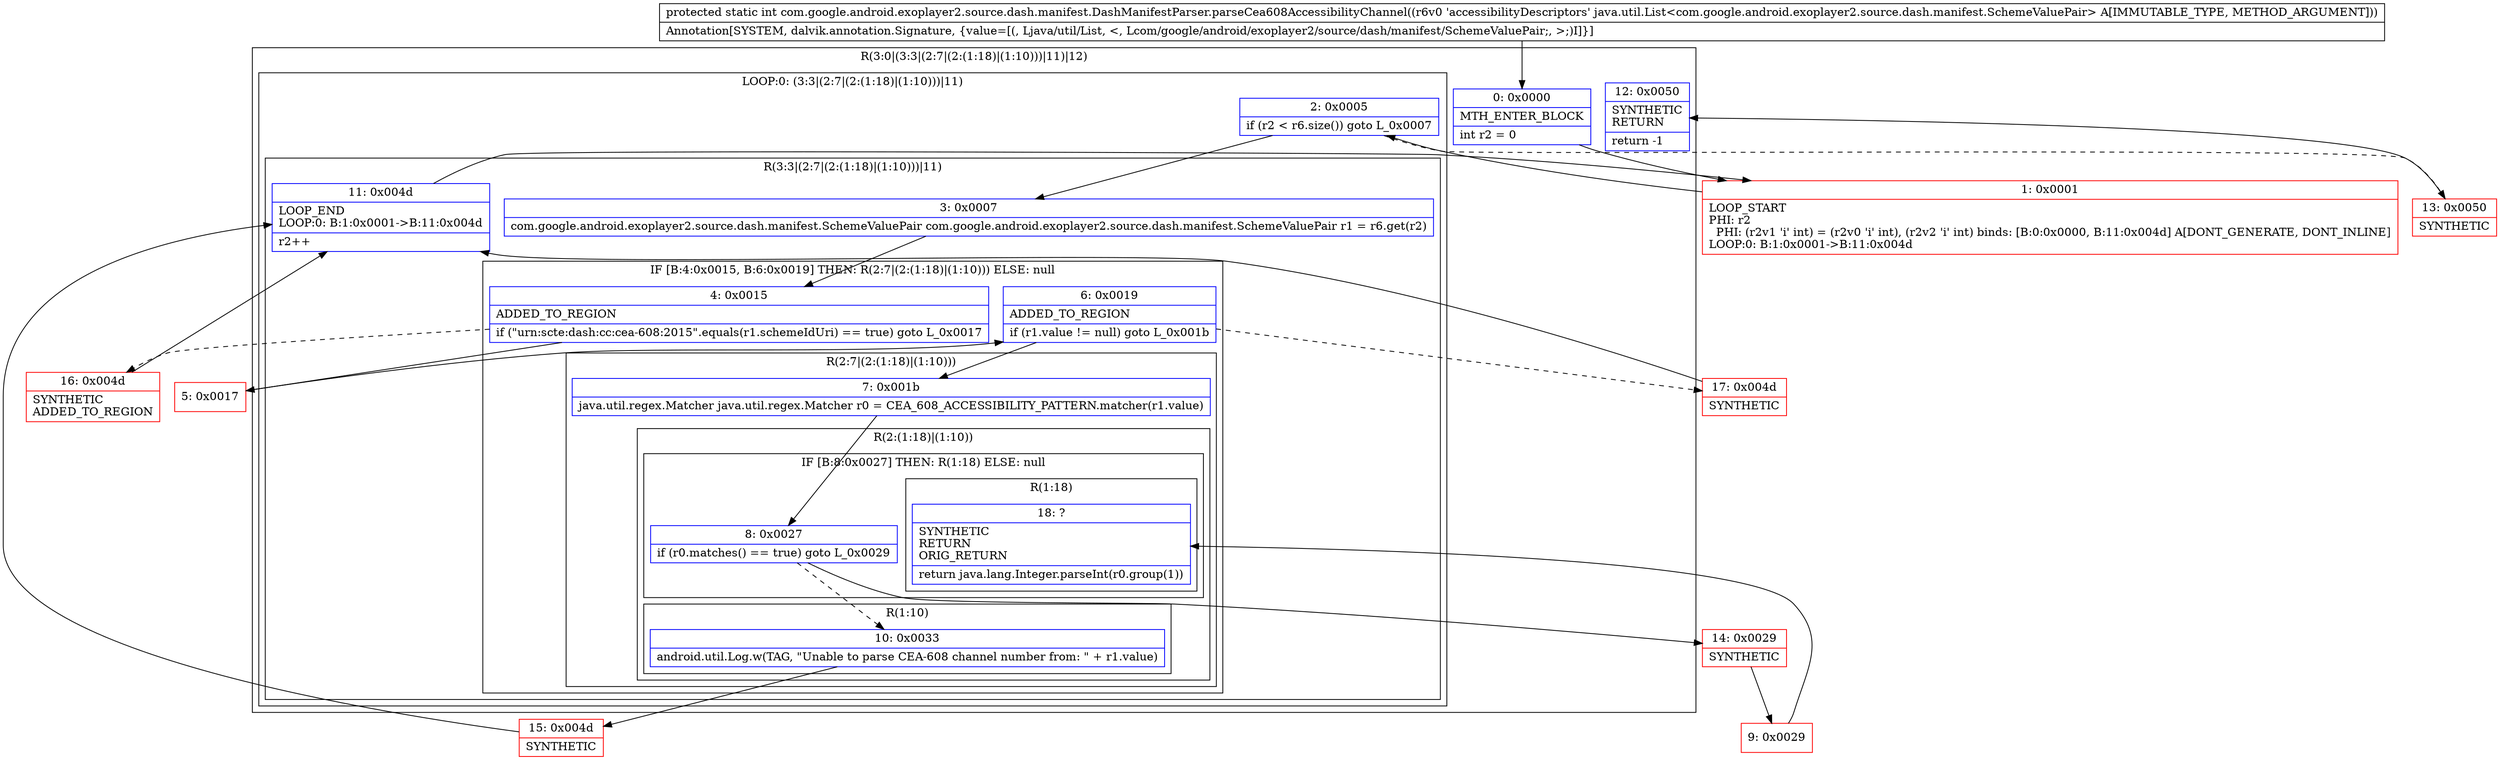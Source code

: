 digraph "CFG forcom.google.android.exoplayer2.source.dash.manifest.DashManifestParser.parseCea608AccessibilityChannel(Ljava\/util\/List;)I" {
subgraph cluster_Region_986264958 {
label = "R(3:0|(3:3|(2:7|(2:(1:18)|(1:10)))|11)|12)";
node [shape=record,color=blue];
Node_0 [shape=record,label="{0\:\ 0x0000|MTH_ENTER_BLOCK\l|int r2 = 0\l}"];
subgraph cluster_LoopRegion_1359661278 {
label = "LOOP:0: (3:3|(2:7|(2:(1:18)|(1:10)))|11)";
node [shape=record,color=blue];
Node_2 [shape=record,label="{2\:\ 0x0005|if (r2 \< r6.size()) goto L_0x0007\l}"];
subgraph cluster_Region_957774169 {
label = "R(3:3|(2:7|(2:(1:18)|(1:10)))|11)";
node [shape=record,color=blue];
Node_3 [shape=record,label="{3\:\ 0x0007|com.google.android.exoplayer2.source.dash.manifest.SchemeValuePair com.google.android.exoplayer2.source.dash.manifest.SchemeValuePair r1 = r6.get(r2)\l}"];
subgraph cluster_IfRegion_1526031346 {
label = "IF [B:4:0x0015, B:6:0x0019] THEN: R(2:7|(2:(1:18)|(1:10))) ELSE: null";
node [shape=record,color=blue];
Node_4 [shape=record,label="{4\:\ 0x0015|ADDED_TO_REGION\l|if (\"urn:scte:dash:cc:cea\-608:2015\".equals(r1.schemeIdUri) == true) goto L_0x0017\l}"];
Node_6 [shape=record,label="{6\:\ 0x0019|ADDED_TO_REGION\l|if (r1.value != null) goto L_0x001b\l}"];
subgraph cluster_Region_702865175 {
label = "R(2:7|(2:(1:18)|(1:10)))";
node [shape=record,color=blue];
Node_7 [shape=record,label="{7\:\ 0x001b|java.util.regex.Matcher java.util.regex.Matcher r0 = CEA_608_ACCESSIBILITY_PATTERN.matcher(r1.value)\l}"];
subgraph cluster_Region_581200427 {
label = "R(2:(1:18)|(1:10))";
node [shape=record,color=blue];
subgraph cluster_IfRegion_620349168 {
label = "IF [B:8:0x0027] THEN: R(1:18) ELSE: null";
node [shape=record,color=blue];
Node_8 [shape=record,label="{8\:\ 0x0027|if (r0.matches() == true) goto L_0x0029\l}"];
subgraph cluster_Region_1432542062 {
label = "R(1:18)";
node [shape=record,color=blue];
Node_18 [shape=record,label="{18\:\ ?|SYNTHETIC\lRETURN\lORIG_RETURN\l|return java.lang.Integer.parseInt(r0.group(1))\l}"];
}
}
subgraph cluster_Region_783269581 {
label = "R(1:10)";
node [shape=record,color=blue];
Node_10 [shape=record,label="{10\:\ 0x0033|android.util.Log.w(TAG, \"Unable to parse CEA\-608 channel number from: \" + r1.value)\l}"];
}
}
}
}
Node_11 [shape=record,label="{11\:\ 0x004d|LOOP_END\lLOOP:0: B:1:0x0001\-\>B:11:0x004d\l|r2++\l}"];
}
}
Node_12 [shape=record,label="{12\:\ 0x0050|SYNTHETIC\lRETURN\l|return \-1\l}"];
}
Node_1 [shape=record,color=red,label="{1\:\ 0x0001|LOOP_START\lPHI: r2 \l  PHI: (r2v1 'i' int) = (r2v0 'i' int), (r2v2 'i' int) binds: [B:0:0x0000, B:11:0x004d] A[DONT_GENERATE, DONT_INLINE]\lLOOP:0: B:1:0x0001\-\>B:11:0x004d\l}"];
Node_5 [shape=record,color=red,label="{5\:\ 0x0017}"];
Node_9 [shape=record,color=red,label="{9\:\ 0x0029}"];
Node_13 [shape=record,color=red,label="{13\:\ 0x0050|SYNTHETIC\l}"];
Node_14 [shape=record,color=red,label="{14\:\ 0x0029|SYNTHETIC\l}"];
Node_15 [shape=record,color=red,label="{15\:\ 0x004d|SYNTHETIC\l}"];
Node_16 [shape=record,color=red,label="{16\:\ 0x004d|SYNTHETIC\lADDED_TO_REGION\l}"];
Node_17 [shape=record,color=red,label="{17\:\ 0x004d|SYNTHETIC\l}"];
MethodNode[shape=record,label="{protected static int com.google.android.exoplayer2.source.dash.manifest.DashManifestParser.parseCea608AccessibilityChannel((r6v0 'accessibilityDescriptors' java.util.List\<com.google.android.exoplayer2.source.dash.manifest.SchemeValuePair\> A[IMMUTABLE_TYPE, METHOD_ARGUMENT]))  | Annotation[SYSTEM, dalvik.annotation.Signature, \{value=[(, Ljava\/util\/List, \<, Lcom\/google\/android\/exoplayer2\/source\/dash\/manifest\/SchemeValuePair;, \>;)I]\}]\l}"];
MethodNode -> Node_0;
Node_0 -> Node_1;
Node_2 -> Node_3;
Node_2 -> Node_13[style=dashed];
Node_3 -> Node_4;
Node_4 -> Node_5;
Node_4 -> Node_16[style=dashed];
Node_6 -> Node_7;
Node_6 -> Node_17[style=dashed];
Node_7 -> Node_8;
Node_8 -> Node_10[style=dashed];
Node_8 -> Node_14;
Node_10 -> Node_15;
Node_11 -> Node_1;
Node_1 -> Node_2;
Node_5 -> Node_6;
Node_9 -> Node_18;
Node_13 -> Node_12;
Node_14 -> Node_9;
Node_15 -> Node_11;
Node_16 -> Node_11;
Node_17 -> Node_11;
}

